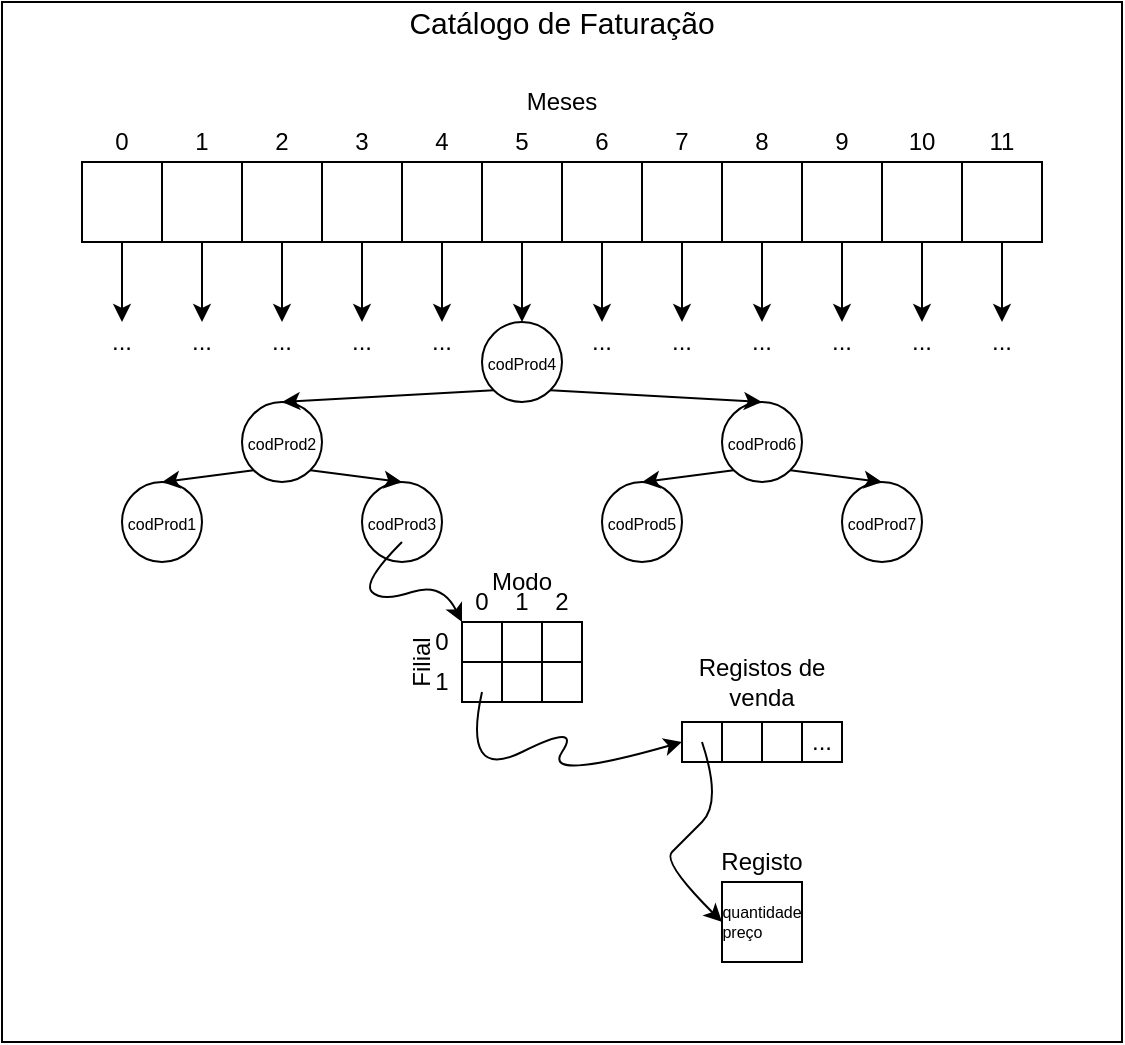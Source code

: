 <mxfile version="10.6.0"><diagram id="8GkzO-2iXQMkuJmufmp5" name="Page-1"><mxGraphModel dx="840" dy="416" grid="1" gridSize="10" guides="1" tooltips="1" connect="1" arrows="1" fold="1" page="1" pageScale="1" pageWidth="850" pageHeight="1100" math="0" shadow="0"><root><mxCell id="0"/><mxCell id="1" parent="0"/><mxCell id="2WYAGC3ekxAIEiTmy_mu-112" value="" style="rounded=0;whiteSpace=wrap;html=1;" vertex="1" parent="1"><mxGeometry x="80" y="40" width="560" height="520" as="geometry"/></mxCell><mxCell id="2WYAGC3ekxAIEiTmy_mu-1" value="" style="whiteSpace=wrap;html=1;aspect=fixed;" vertex="1" parent="1"><mxGeometry x="120" y="120" width="40" height="40" as="geometry"/></mxCell><mxCell id="2WYAGC3ekxAIEiTmy_mu-2" value="" style="whiteSpace=wrap;html=1;aspect=fixed;" vertex="1" parent="1"><mxGeometry x="160" y="120" width="40" height="40" as="geometry"/></mxCell><mxCell id="2WYAGC3ekxAIEiTmy_mu-4" value="" style="whiteSpace=wrap;html=1;aspect=fixed;" vertex="1" parent="1"><mxGeometry x="240" y="120" width="40" height="40" as="geometry"/></mxCell><mxCell id="2WYAGC3ekxAIEiTmy_mu-7" value="" style="whiteSpace=wrap;html=1;aspect=fixed;" vertex="1" parent="1"><mxGeometry x="280" y="120" width="40" height="40" as="geometry"/></mxCell><mxCell id="2WYAGC3ekxAIEiTmy_mu-8" value="" style="whiteSpace=wrap;html=1;aspect=fixed;" vertex="1" parent="1"><mxGeometry x="320" y="120" width="40" height="40" as="geometry"/></mxCell><mxCell id="2WYAGC3ekxAIEiTmy_mu-10" value="" style="whiteSpace=wrap;html=1;aspect=fixed;" vertex="1" parent="1"><mxGeometry x="400" y="120" width="40" height="40" as="geometry"/></mxCell><mxCell id="2WYAGC3ekxAIEiTmy_mu-11" value="" style="whiteSpace=wrap;html=1;aspect=fixed;" vertex="1" parent="1"><mxGeometry x="440" y="120" width="40" height="40" as="geometry"/></mxCell><mxCell id="2WYAGC3ekxAIEiTmy_mu-12" value="" style="whiteSpace=wrap;html=1;aspect=fixed;" vertex="1" parent="1"><mxGeometry x="480" y="120" width="40" height="40" as="geometry"/></mxCell><mxCell id="2WYAGC3ekxAIEiTmy_mu-13" value="" style="whiteSpace=wrap;html=1;aspect=fixed;" vertex="1" parent="1"><mxGeometry x="520" y="120" width="40" height="40" as="geometry"/></mxCell><mxCell id="2WYAGC3ekxAIEiTmy_mu-14" value="" style="whiteSpace=wrap;html=1;aspect=fixed;" vertex="1" parent="1"><mxGeometry x="560" y="120" width="40" height="40" as="geometry"/></mxCell><mxCell id="2WYAGC3ekxAIEiTmy_mu-15" value="&lt;font style=&quot;font-size: 8px&quot;&gt;codProd4&lt;/font&gt;" style="ellipse;whiteSpace=wrap;html=1;aspect=fixed;" vertex="1" parent="1"><mxGeometry x="320" y="200" width="40" height="40" as="geometry"/></mxCell><mxCell id="2WYAGC3ekxAIEiTmy_mu-16" value="Meses&lt;br&gt;" style="text;html=1;strokeColor=none;fillColor=none;align=center;verticalAlign=middle;whiteSpace=wrap;rounded=0;" vertex="1" parent="1"><mxGeometry x="340" y="80" width="40" height="20" as="geometry"/></mxCell><mxCell id="2WYAGC3ekxAIEiTmy_mu-17" value="" style="endArrow=classic;html=1;exitX=0.5;exitY=1;exitDx=0;exitDy=0;entryX=0.5;entryY=0;entryDx=0;entryDy=0;" edge="1" parent="1" source="2WYAGC3ekxAIEiTmy_mu-8" target="2WYAGC3ekxAIEiTmy_mu-15"><mxGeometry width="50" height="50" relative="1" as="geometry"><mxPoint x="120" y="310" as="sourcePoint"/><mxPoint x="170" y="260" as="targetPoint"/></mxGeometry></mxCell><mxCell id="2WYAGC3ekxAIEiTmy_mu-18" value="&lt;span&gt;&lt;font style=&quot;font-size: 8px&quot;&gt;codProd2&lt;/font&gt;&lt;/span&gt;" style="ellipse;whiteSpace=wrap;html=1;aspect=fixed;" vertex="1" parent="1"><mxGeometry x="200" y="240" width="40" height="40" as="geometry"/></mxCell><mxCell id="2WYAGC3ekxAIEiTmy_mu-19" value="&lt;span&gt;&lt;font style=&quot;font-size: 8px&quot;&gt;codProd6&lt;/font&gt;&lt;/span&gt;" style="ellipse;whiteSpace=wrap;html=1;aspect=fixed;" vertex="1" parent="1"><mxGeometry x="440" y="240" width="40" height="40" as="geometry"/></mxCell><mxCell id="2WYAGC3ekxAIEiTmy_mu-20" value="&lt;font style=&quot;font-size: 8px&quot;&gt;codProd1&lt;/font&gt;" style="ellipse;whiteSpace=wrap;html=1;aspect=fixed;" vertex="1" parent="1"><mxGeometry x="140" y="280" width="40" height="40" as="geometry"/></mxCell><mxCell id="2WYAGC3ekxAIEiTmy_mu-21" value="&lt;font style=&quot;font-size: 8px&quot;&gt;codProd3&lt;/font&gt;" style="ellipse;whiteSpace=wrap;html=1;aspect=fixed;" vertex="1" parent="1"><mxGeometry x="260" y="280" width="40" height="40" as="geometry"/></mxCell><mxCell id="2WYAGC3ekxAIEiTmy_mu-22" value="&lt;span&gt;&lt;font style=&quot;font-size: 8px&quot;&gt;codProd5&lt;/font&gt;&lt;/span&gt;" style="ellipse;whiteSpace=wrap;html=1;aspect=fixed;" vertex="1" parent="1"><mxGeometry x="380" y="280" width="40" height="40" as="geometry"/></mxCell><mxCell id="2WYAGC3ekxAIEiTmy_mu-23" value="&lt;span&gt;&lt;font style=&quot;font-size: 8px&quot;&gt;codProd7&lt;/font&gt;&lt;/span&gt;" style="ellipse;whiteSpace=wrap;html=1;aspect=fixed;" vertex="1" parent="1"><mxGeometry x="500" y="280" width="40" height="40" as="geometry"/></mxCell><mxCell id="2WYAGC3ekxAIEiTmy_mu-24" value="" style="endArrow=classic;html=1;exitX=0;exitY=1;exitDx=0;exitDy=0;entryX=0.5;entryY=0;entryDx=0;entryDy=0;" edge="1" parent="1" source="2WYAGC3ekxAIEiTmy_mu-15" target="2WYAGC3ekxAIEiTmy_mu-18"><mxGeometry width="50" height="50" relative="1" as="geometry"><mxPoint x="120" y="390" as="sourcePoint"/><mxPoint x="170" y="340" as="targetPoint"/></mxGeometry></mxCell><mxCell id="2WYAGC3ekxAIEiTmy_mu-25" value="" style="endArrow=classic;html=1;exitX=0;exitY=1;exitDx=0;exitDy=0;entryX=0.5;entryY=0;entryDx=0;entryDy=0;" edge="1" parent="1" source="2WYAGC3ekxAIEiTmy_mu-18" target="2WYAGC3ekxAIEiTmy_mu-20"><mxGeometry width="50" height="50" relative="1" as="geometry"><mxPoint x="330" y="230" as="sourcePoint"/><mxPoint x="230" y="250" as="targetPoint"/></mxGeometry></mxCell><mxCell id="2WYAGC3ekxAIEiTmy_mu-27" value="" style="endArrow=classic;html=1;exitX=1;exitY=1;exitDx=0;exitDy=0;entryX=0.5;entryY=0;entryDx=0;entryDy=0;" edge="1" parent="1" source="2WYAGC3ekxAIEiTmy_mu-18" target="2WYAGC3ekxAIEiTmy_mu-21"><mxGeometry width="50" height="50" relative="1" as="geometry"><mxPoint x="216" y="284" as="sourcePoint"/><mxPoint x="170" y="290" as="targetPoint"/></mxGeometry></mxCell><mxCell id="2WYAGC3ekxAIEiTmy_mu-28" value="" style="endArrow=classic;html=1;exitX=0;exitY=1;exitDx=0;exitDy=0;entryX=0.5;entryY=0;entryDx=0;entryDy=0;" edge="1" parent="1" source="2WYAGC3ekxAIEiTmy_mu-19" target="2WYAGC3ekxAIEiTmy_mu-22"><mxGeometry width="50" height="50" relative="1" as="geometry"><mxPoint x="226" y="294" as="sourcePoint"/><mxPoint x="180" y="300" as="targetPoint"/></mxGeometry></mxCell><mxCell id="2WYAGC3ekxAIEiTmy_mu-29" value="" style="endArrow=classic;html=1;exitX=1;exitY=1;exitDx=0;exitDy=0;entryX=0.5;entryY=0;entryDx=0;entryDy=0;" edge="1" parent="1" source="2WYAGC3ekxAIEiTmy_mu-19" target="2WYAGC3ekxAIEiTmy_mu-23"><mxGeometry width="50" height="50" relative="1" as="geometry"><mxPoint x="236" y="304" as="sourcePoint"/><mxPoint x="190" y="310" as="targetPoint"/></mxGeometry></mxCell><mxCell id="2WYAGC3ekxAIEiTmy_mu-30" value="" style="endArrow=classic;html=1;exitX=1;exitY=1;exitDx=0;exitDy=0;entryX=0.5;entryY=0;entryDx=0;entryDy=0;" edge="1" parent="1" source="2WYAGC3ekxAIEiTmy_mu-15" target="2WYAGC3ekxAIEiTmy_mu-19"><mxGeometry width="50" height="50" relative="1" as="geometry"><mxPoint x="246" y="314" as="sourcePoint"/><mxPoint x="200" y="320" as="targetPoint"/></mxGeometry></mxCell><mxCell id="2WYAGC3ekxAIEiTmy_mu-37" value="" style="whiteSpace=wrap;html=1;aspect=fixed;" vertex="1" parent="1"><mxGeometry x="330" y="350" width="20" height="20" as="geometry"/></mxCell><mxCell id="2WYAGC3ekxAIEiTmy_mu-38" value="" style="whiteSpace=wrap;html=1;aspect=fixed;" vertex="1" parent="1"><mxGeometry x="310" y="370" width="20" height="20" as="geometry"/></mxCell><mxCell id="2WYAGC3ekxAIEiTmy_mu-39" value="" style="whiteSpace=wrap;html=1;aspect=fixed;" vertex="1" parent="1"><mxGeometry x="310" y="350" width="20" height="20" as="geometry"/></mxCell><mxCell id="2WYAGC3ekxAIEiTmy_mu-40" value="" style="whiteSpace=wrap;html=1;aspect=fixed;" vertex="1" parent="1"><mxGeometry x="330" y="370" width="20" height="20" as="geometry"/></mxCell><mxCell id="2WYAGC3ekxAIEiTmy_mu-41" value="" style="whiteSpace=wrap;html=1;aspect=fixed;" vertex="1" parent="1"><mxGeometry x="350" y="350" width="20" height="20" as="geometry"/></mxCell><mxCell id="2WYAGC3ekxAIEiTmy_mu-42" value="" style="whiteSpace=wrap;html=1;aspect=fixed;" vertex="1" parent="1"><mxGeometry x="350" y="370" width="20" height="20" as="geometry"/></mxCell><mxCell id="2WYAGC3ekxAIEiTmy_mu-43" value="" style="whiteSpace=wrap;html=1;aspect=fixed;" vertex="1" parent="1"><mxGeometry x="360" y="120" width="40" height="40" as="geometry"/></mxCell><mxCell id="2WYAGC3ekxAIEiTmy_mu-44" value="" style="whiteSpace=wrap;html=1;aspect=fixed;" vertex="1" parent="1"><mxGeometry x="200" y="120" width="40" height="40" as="geometry"/></mxCell><mxCell id="2WYAGC3ekxAIEiTmy_mu-45" value="0" style="text;html=1;strokeColor=none;fillColor=none;align=center;verticalAlign=middle;whiteSpace=wrap;rounded=0;" vertex="1" parent="1"><mxGeometry x="120" y="100" width="40" height="20" as="geometry"/></mxCell><mxCell id="2WYAGC3ekxAIEiTmy_mu-47" value="1" style="text;html=1;strokeColor=none;fillColor=none;align=center;verticalAlign=middle;whiteSpace=wrap;rounded=0;" vertex="1" parent="1"><mxGeometry x="160" y="100" width="40" height="20" as="geometry"/></mxCell><mxCell id="2WYAGC3ekxAIEiTmy_mu-48" value="2" style="text;html=1;strokeColor=none;fillColor=none;align=center;verticalAlign=middle;whiteSpace=wrap;rounded=0;" vertex="1" parent="1"><mxGeometry x="200" y="100" width="40" height="20" as="geometry"/></mxCell><mxCell id="2WYAGC3ekxAIEiTmy_mu-49" value="3" style="text;html=1;strokeColor=none;fillColor=none;align=center;verticalAlign=middle;whiteSpace=wrap;rounded=0;" vertex="1" parent="1"><mxGeometry x="240" y="100" width="40" height="20" as="geometry"/></mxCell><mxCell id="2WYAGC3ekxAIEiTmy_mu-50" value="4" style="text;html=1;strokeColor=none;fillColor=none;align=center;verticalAlign=middle;whiteSpace=wrap;rounded=0;" vertex="1" parent="1"><mxGeometry x="280" y="100" width="40" height="20" as="geometry"/></mxCell><mxCell id="2WYAGC3ekxAIEiTmy_mu-51" value="5" style="text;html=1;strokeColor=none;fillColor=none;align=center;verticalAlign=middle;whiteSpace=wrap;rounded=0;" vertex="1" parent="1"><mxGeometry x="320" y="100" width="40" height="20" as="geometry"/></mxCell><mxCell id="2WYAGC3ekxAIEiTmy_mu-52" value="6" style="text;html=1;strokeColor=none;fillColor=none;align=center;verticalAlign=middle;whiteSpace=wrap;rounded=0;" vertex="1" parent="1"><mxGeometry x="360" y="100" width="40" height="20" as="geometry"/></mxCell><mxCell id="2WYAGC3ekxAIEiTmy_mu-53" value="7" style="text;html=1;strokeColor=none;fillColor=none;align=center;verticalAlign=middle;whiteSpace=wrap;rounded=0;" vertex="1" parent="1"><mxGeometry x="400" y="100" width="40" height="20" as="geometry"/></mxCell><mxCell id="2WYAGC3ekxAIEiTmy_mu-54" value="8" style="text;html=1;strokeColor=none;fillColor=none;align=center;verticalAlign=middle;whiteSpace=wrap;rounded=0;" vertex="1" parent="1"><mxGeometry x="440" y="100" width="40" height="20" as="geometry"/></mxCell><mxCell id="2WYAGC3ekxAIEiTmy_mu-55" value="9" style="text;html=1;strokeColor=none;fillColor=none;align=center;verticalAlign=middle;whiteSpace=wrap;rounded=0;" vertex="1" parent="1"><mxGeometry x="480" y="100" width="40" height="20" as="geometry"/></mxCell><mxCell id="2WYAGC3ekxAIEiTmy_mu-56" value="10" style="text;html=1;strokeColor=none;fillColor=none;align=center;verticalAlign=middle;whiteSpace=wrap;rounded=0;" vertex="1" parent="1"><mxGeometry x="520" y="100" width="40" height="20" as="geometry"/></mxCell><mxCell id="2WYAGC3ekxAIEiTmy_mu-57" value="11" style="text;html=1;strokeColor=none;fillColor=none;align=center;verticalAlign=middle;whiteSpace=wrap;rounded=0;" vertex="1" parent="1"><mxGeometry x="560" y="100" width="40" height="20" as="geometry"/></mxCell><mxCell id="2WYAGC3ekxAIEiTmy_mu-60" value="" style="endArrow=classic;html=1;exitX=0.5;exitY=1;exitDx=0;exitDy=0;" edge="1" parent="1"><mxGeometry width="50" height="50" relative="1" as="geometry"><mxPoint x="540" y="160" as="sourcePoint"/><mxPoint x="540" y="200" as="targetPoint"/></mxGeometry></mxCell><mxCell id="2WYAGC3ekxAIEiTmy_mu-62" value="...&lt;br&gt;" style="text;html=1;strokeColor=none;fillColor=none;align=center;verticalAlign=middle;whiteSpace=wrap;rounded=0;" vertex="1" parent="1"><mxGeometry x="520" y="200" width="40" height="20" as="geometry"/></mxCell><mxCell id="2WYAGC3ekxAIEiTmy_mu-69" value="" style="endArrow=classic;html=1;exitX=0.5;exitY=1;exitDx=0;exitDy=0;" edge="1" parent="1"><mxGeometry width="50" height="50" relative="1" as="geometry"><mxPoint x="420" y="160" as="sourcePoint"/><mxPoint x="420" y="200" as="targetPoint"/></mxGeometry></mxCell><mxCell id="2WYAGC3ekxAIEiTmy_mu-70" value="...&lt;br&gt;" style="text;html=1;strokeColor=none;fillColor=none;align=center;verticalAlign=middle;whiteSpace=wrap;rounded=0;" vertex="1" parent="1"><mxGeometry x="400" y="200" width="40" height="20" as="geometry"/></mxCell><mxCell id="2WYAGC3ekxAIEiTmy_mu-71" value="" style="endArrow=classic;html=1;exitX=0.5;exitY=1;exitDx=0;exitDy=0;" edge="1" parent="1"><mxGeometry width="50" height="50" relative="1" as="geometry"><mxPoint x="460" y="160" as="sourcePoint"/><mxPoint x="460" y="200" as="targetPoint"/></mxGeometry></mxCell><mxCell id="2WYAGC3ekxAIEiTmy_mu-72" value="...&lt;br&gt;" style="text;html=1;strokeColor=none;fillColor=none;align=center;verticalAlign=middle;whiteSpace=wrap;rounded=0;" vertex="1" parent="1"><mxGeometry x="440" y="200" width="40" height="20" as="geometry"/></mxCell><mxCell id="2WYAGC3ekxAIEiTmy_mu-73" value="" style="endArrow=classic;html=1;exitX=0.5;exitY=1;exitDx=0;exitDy=0;" edge="1" parent="1"><mxGeometry width="50" height="50" relative="1" as="geometry"><mxPoint x="500" y="160" as="sourcePoint"/><mxPoint x="500" y="200" as="targetPoint"/></mxGeometry></mxCell><mxCell id="2WYAGC3ekxAIEiTmy_mu-74" value="...&lt;br&gt;" style="text;html=1;strokeColor=none;fillColor=none;align=center;verticalAlign=middle;whiteSpace=wrap;rounded=0;" vertex="1" parent="1"><mxGeometry x="480" y="200" width="40" height="20" as="geometry"/></mxCell><mxCell id="2WYAGC3ekxAIEiTmy_mu-75" value="" style="endArrow=classic;html=1;exitX=0.5;exitY=1;exitDx=0;exitDy=0;" edge="1" parent="1"><mxGeometry width="50" height="50" relative="1" as="geometry"><mxPoint x="580" y="160" as="sourcePoint"/><mxPoint x="580" y="200" as="targetPoint"/></mxGeometry></mxCell><mxCell id="2WYAGC3ekxAIEiTmy_mu-76" value="...&lt;br&gt;" style="text;html=1;strokeColor=none;fillColor=none;align=center;verticalAlign=middle;whiteSpace=wrap;rounded=0;" vertex="1" parent="1"><mxGeometry x="560" y="200" width="40" height="20" as="geometry"/></mxCell><mxCell id="2WYAGC3ekxAIEiTmy_mu-77" value="" style="endArrow=classic;html=1;exitX=0.5;exitY=1;exitDx=0;exitDy=0;" edge="1" parent="1"><mxGeometry width="50" height="50" relative="1" as="geometry"><mxPoint x="380" y="160" as="sourcePoint"/><mxPoint x="380" y="200" as="targetPoint"/></mxGeometry></mxCell><mxCell id="2WYAGC3ekxAIEiTmy_mu-78" value="...&lt;br&gt;" style="text;html=1;strokeColor=none;fillColor=none;align=center;verticalAlign=middle;whiteSpace=wrap;rounded=0;" vertex="1" parent="1"><mxGeometry x="360" y="200" width="40" height="20" as="geometry"/></mxCell><mxCell id="2WYAGC3ekxAIEiTmy_mu-79" value="" style="endArrow=classic;html=1;exitX=0.5;exitY=1;exitDx=0;exitDy=0;" edge="1" parent="1"><mxGeometry width="50" height="50" relative="1" as="geometry"><mxPoint x="300" y="160" as="sourcePoint"/><mxPoint x="300" y="200" as="targetPoint"/></mxGeometry></mxCell><mxCell id="2WYAGC3ekxAIEiTmy_mu-80" value="...&lt;br&gt;" style="text;html=1;strokeColor=none;fillColor=none;align=center;verticalAlign=middle;whiteSpace=wrap;rounded=0;" vertex="1" parent="1"><mxGeometry x="280" y="200" width="40" height="20" as="geometry"/></mxCell><mxCell id="2WYAGC3ekxAIEiTmy_mu-81" value="" style="endArrow=classic;html=1;exitX=0.5;exitY=1;exitDx=0;exitDy=0;" edge="1" parent="1"><mxGeometry width="50" height="50" relative="1" as="geometry"><mxPoint x="260" y="160" as="sourcePoint"/><mxPoint x="260" y="200" as="targetPoint"/></mxGeometry></mxCell><mxCell id="2WYAGC3ekxAIEiTmy_mu-82" value="...&lt;br&gt;" style="text;html=1;strokeColor=none;fillColor=none;align=center;verticalAlign=middle;whiteSpace=wrap;rounded=0;" vertex="1" parent="1"><mxGeometry x="240" y="200" width="40" height="20" as="geometry"/></mxCell><mxCell id="2WYAGC3ekxAIEiTmy_mu-83" value="" style="endArrow=classic;html=1;exitX=0.5;exitY=1;exitDx=0;exitDy=0;" edge="1" parent="1"><mxGeometry width="50" height="50" relative="1" as="geometry"><mxPoint x="220" y="160" as="sourcePoint"/><mxPoint x="220" y="200" as="targetPoint"/></mxGeometry></mxCell><mxCell id="2WYAGC3ekxAIEiTmy_mu-84" value="...&lt;br&gt;" style="text;html=1;strokeColor=none;fillColor=none;align=center;verticalAlign=middle;whiteSpace=wrap;rounded=0;" vertex="1" parent="1"><mxGeometry x="200" y="200" width="40" height="20" as="geometry"/></mxCell><mxCell id="2WYAGC3ekxAIEiTmy_mu-85" value="" style="endArrow=classic;html=1;exitX=0.5;exitY=1;exitDx=0;exitDy=0;" edge="1" parent="1"><mxGeometry width="50" height="50" relative="1" as="geometry"><mxPoint x="180" y="160" as="sourcePoint"/><mxPoint x="180" y="200" as="targetPoint"/></mxGeometry></mxCell><mxCell id="2WYAGC3ekxAIEiTmy_mu-86" value="...&lt;br&gt;" style="text;html=1;strokeColor=none;fillColor=none;align=center;verticalAlign=middle;whiteSpace=wrap;rounded=0;" vertex="1" parent="1"><mxGeometry x="160" y="200" width="40" height="20" as="geometry"/></mxCell><mxCell id="2WYAGC3ekxAIEiTmy_mu-89" value="" style="endArrow=classic;html=1;" edge="1" parent="1" source="2WYAGC3ekxAIEiTmy_mu-1"><mxGeometry width="50" height="50" relative="1" as="geometry"><mxPoint x="140" y="160" as="sourcePoint"/><mxPoint x="140" y="200" as="targetPoint"/></mxGeometry></mxCell><mxCell id="2WYAGC3ekxAIEiTmy_mu-90" value="...&lt;br&gt;" style="text;html=1;strokeColor=none;fillColor=none;align=center;verticalAlign=middle;whiteSpace=wrap;rounded=0;" vertex="1" parent="1"><mxGeometry x="120" y="200" width="40" height="20" as="geometry"/></mxCell><mxCell id="2WYAGC3ekxAIEiTmy_mu-91" value="Filial&lt;br&gt;" style="text;html=1;strokeColor=none;fillColor=none;align=center;verticalAlign=middle;whiteSpace=wrap;rounded=0;rotation=-90;" vertex="1" parent="1"><mxGeometry x="270" y="360" width="40" height="20" as="geometry"/></mxCell><mxCell id="2WYAGC3ekxAIEiTmy_mu-92" value="Modo&lt;br&gt;" style="text;html=1;strokeColor=none;fillColor=none;align=center;verticalAlign=middle;whiteSpace=wrap;rounded=0;" vertex="1" parent="1"><mxGeometry x="320" y="320" width="40" height="20" as="geometry"/></mxCell><mxCell id="2WYAGC3ekxAIEiTmy_mu-93" value="0" style="text;html=1;strokeColor=none;fillColor=none;align=center;verticalAlign=middle;whiteSpace=wrap;rounded=0;" vertex="1" parent="1"><mxGeometry x="280" y="350" width="40" height="20" as="geometry"/></mxCell><mxCell id="2WYAGC3ekxAIEiTmy_mu-94" value="1" style="text;html=1;strokeColor=none;fillColor=none;align=center;verticalAlign=middle;whiteSpace=wrap;rounded=0;" vertex="1" parent="1"><mxGeometry x="280" y="370" width="40" height="20" as="geometry"/></mxCell><mxCell id="2WYAGC3ekxAIEiTmy_mu-95" value="1" style="text;html=1;strokeColor=none;fillColor=none;align=center;verticalAlign=middle;whiteSpace=wrap;rounded=0;" vertex="1" parent="1"><mxGeometry x="320" y="330" width="40" height="20" as="geometry"/></mxCell><mxCell id="2WYAGC3ekxAIEiTmy_mu-98" value="0" style="text;html=1;strokeColor=none;fillColor=none;align=center;verticalAlign=middle;whiteSpace=wrap;rounded=0;" vertex="1" parent="1"><mxGeometry x="300" y="330" width="40" height="20" as="geometry"/></mxCell><mxCell id="2WYAGC3ekxAIEiTmy_mu-99" value="2" style="text;html=1;strokeColor=none;fillColor=none;align=center;verticalAlign=middle;whiteSpace=wrap;rounded=0;" vertex="1" parent="1"><mxGeometry x="340" y="330" width="40" height="20" as="geometry"/></mxCell><mxCell id="2WYAGC3ekxAIEiTmy_mu-100" value="" style="curved=1;endArrow=classic;html=1;entryX=0.75;entryY=0;entryDx=0;entryDy=0;" edge="1" parent="1" target="2WYAGC3ekxAIEiTmy_mu-93"><mxGeometry width="50" height="50" relative="1" as="geometry"><mxPoint x="280" y="310" as="sourcePoint"/><mxPoint x="170" y="410" as="targetPoint"/><Array as="points"><mxPoint x="260" y="330"/><mxPoint x="270" y="340"/><mxPoint x="300" y="330"/></Array></mxGeometry></mxCell><mxCell id="2WYAGC3ekxAIEiTmy_mu-101" value="&lt;div style=&quot;text-align: left ; font-size: 8px&quot;&gt;&lt;font style=&quot;font-size: 8px&quot;&gt;quantidade&lt;/font&gt;&lt;/div&gt;&lt;div style=&quot;text-align: left ; font-size: 8px&quot;&gt;&lt;font style=&quot;font-size: 8px&quot;&gt;preço&lt;/font&gt;&lt;/div&gt;" style="whiteSpace=wrap;html=1;aspect=fixed;" vertex="1" parent="1"><mxGeometry x="440" y="480" width="40" height="40" as="geometry"/></mxCell><mxCell id="2WYAGC3ekxAIEiTmy_mu-102" value="" style="whiteSpace=wrap;html=1;aspect=fixed;" vertex="1" parent="1"><mxGeometry x="420" y="400" width="20" height="20" as="geometry"/></mxCell><mxCell id="2WYAGC3ekxAIEiTmy_mu-103" value="" style="whiteSpace=wrap;html=1;aspect=fixed;" vertex="1" parent="1"><mxGeometry x="460" y="400" width="20" height="20" as="geometry"/></mxCell><mxCell id="2WYAGC3ekxAIEiTmy_mu-104" value="" style="whiteSpace=wrap;html=1;aspect=fixed;" vertex="1" parent="1"><mxGeometry x="440" y="400" width="20" height="20" as="geometry"/></mxCell><mxCell id="2WYAGC3ekxAIEiTmy_mu-105" value="..." style="whiteSpace=wrap;html=1;aspect=fixed;" vertex="1" parent="1"><mxGeometry x="480" y="400" width="20" height="20" as="geometry"/></mxCell><mxCell id="2WYAGC3ekxAIEiTmy_mu-106" value="Registos de venda" style="text;html=1;strokeColor=none;fillColor=none;align=center;verticalAlign=middle;whiteSpace=wrap;rounded=0;" vertex="1" parent="1"><mxGeometry x="420" y="370" width="80" height="20" as="geometry"/></mxCell><mxCell id="2WYAGC3ekxAIEiTmy_mu-107" value="" style="curved=1;endArrow=classic;html=1;exitX=1;exitY=0.75;exitDx=0;exitDy=0;entryX=0;entryY=0.5;entryDx=0;entryDy=0;" edge="1" parent="1" source="2WYAGC3ekxAIEiTmy_mu-94" target="2WYAGC3ekxAIEiTmy_mu-102"><mxGeometry width="50" height="50" relative="1" as="geometry"><mxPoint x="120" y="590" as="sourcePoint"/><mxPoint x="170" y="540" as="targetPoint"/><Array as="points"><mxPoint x="310" y="430"/><mxPoint x="370" y="400"/><mxPoint x="350" y="430"/></Array></mxGeometry></mxCell><mxCell id="2WYAGC3ekxAIEiTmy_mu-109" value="" style="curved=1;endArrow=classic;html=1;entryX=0;entryY=0.5;entryDx=0;entryDy=0;" edge="1" parent="1" target="2WYAGC3ekxAIEiTmy_mu-101"><mxGeometry width="50" height="50" relative="1" as="geometry"><mxPoint x="430" y="410" as="sourcePoint"/><mxPoint x="170" y="540" as="targetPoint"/><Array as="points"><mxPoint x="440" y="440"/><mxPoint x="420" y="460"/><mxPoint x="410" y="470"/></Array></mxGeometry></mxCell><mxCell id="2WYAGC3ekxAIEiTmy_mu-110" value="Registo" style="text;html=1;strokeColor=none;fillColor=none;align=center;verticalAlign=middle;whiteSpace=wrap;rounded=0;" vertex="1" parent="1"><mxGeometry x="440" y="460" width="40" height="20" as="geometry"/></mxCell><mxCell id="2WYAGC3ekxAIEiTmy_mu-113" value="&lt;font style=&quot;font-size: 15px&quot;&gt;Catálogo de Faturação&lt;/font&gt;" style="text;html=1;strokeColor=none;fillColor=none;align=center;verticalAlign=middle;whiteSpace=wrap;rounded=0;" vertex="1" parent="1"><mxGeometry x="275" y="40" width="170" height="20" as="geometry"/></mxCell></root></mxGraphModel></diagram></mxfile>